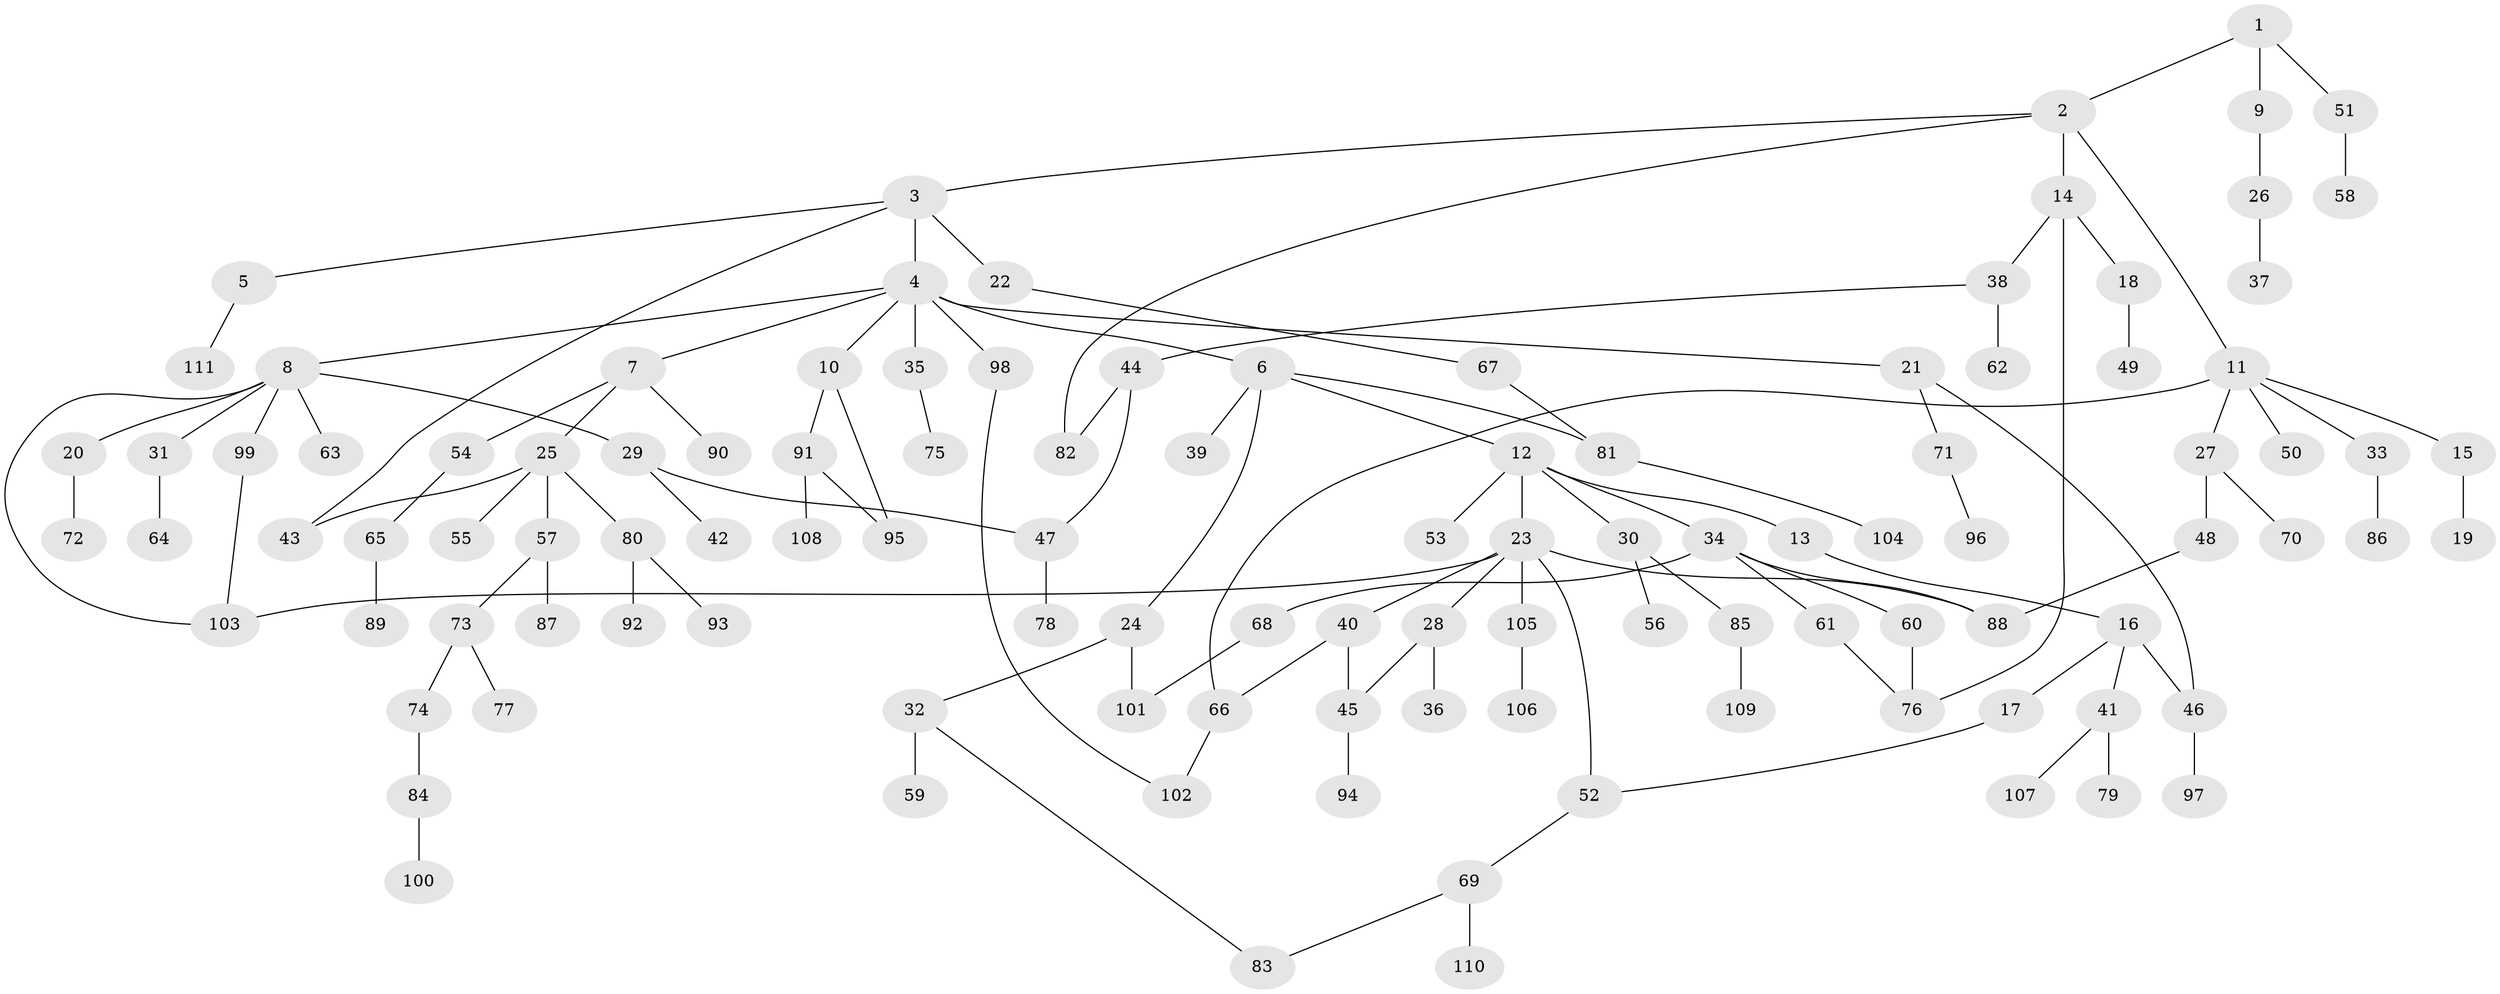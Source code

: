 // Generated by graph-tools (version 1.1) at 2025/13/03/09/25 04:13:21]
// undirected, 111 vertices, 128 edges
graph export_dot {
graph [start="1"]
  node [color=gray90,style=filled];
  1;
  2;
  3;
  4;
  5;
  6;
  7;
  8;
  9;
  10;
  11;
  12;
  13;
  14;
  15;
  16;
  17;
  18;
  19;
  20;
  21;
  22;
  23;
  24;
  25;
  26;
  27;
  28;
  29;
  30;
  31;
  32;
  33;
  34;
  35;
  36;
  37;
  38;
  39;
  40;
  41;
  42;
  43;
  44;
  45;
  46;
  47;
  48;
  49;
  50;
  51;
  52;
  53;
  54;
  55;
  56;
  57;
  58;
  59;
  60;
  61;
  62;
  63;
  64;
  65;
  66;
  67;
  68;
  69;
  70;
  71;
  72;
  73;
  74;
  75;
  76;
  77;
  78;
  79;
  80;
  81;
  82;
  83;
  84;
  85;
  86;
  87;
  88;
  89;
  90;
  91;
  92;
  93;
  94;
  95;
  96;
  97;
  98;
  99;
  100;
  101;
  102;
  103;
  104;
  105;
  106;
  107;
  108;
  109;
  110;
  111;
  1 -- 2;
  1 -- 9;
  1 -- 51;
  2 -- 3;
  2 -- 11;
  2 -- 14;
  2 -- 82;
  3 -- 4;
  3 -- 5;
  3 -- 22;
  3 -- 43;
  4 -- 6;
  4 -- 7;
  4 -- 8;
  4 -- 10;
  4 -- 21;
  4 -- 35;
  4 -- 98;
  5 -- 111;
  6 -- 12;
  6 -- 24;
  6 -- 39;
  6 -- 81;
  7 -- 25;
  7 -- 54;
  7 -- 90;
  8 -- 20;
  8 -- 29;
  8 -- 31;
  8 -- 63;
  8 -- 99;
  8 -- 103;
  9 -- 26;
  10 -- 91;
  10 -- 95;
  11 -- 15;
  11 -- 27;
  11 -- 33;
  11 -- 50;
  11 -- 66;
  12 -- 13;
  12 -- 23;
  12 -- 30;
  12 -- 34;
  12 -- 53;
  13 -- 16;
  14 -- 18;
  14 -- 38;
  14 -- 76;
  15 -- 19;
  16 -- 17;
  16 -- 41;
  16 -- 46;
  17 -- 52;
  18 -- 49;
  20 -- 72;
  21 -- 46;
  21 -- 71;
  22 -- 67;
  23 -- 28;
  23 -- 40;
  23 -- 52;
  23 -- 88;
  23 -- 103;
  23 -- 105;
  24 -- 32;
  24 -- 101;
  25 -- 43;
  25 -- 55;
  25 -- 57;
  25 -- 80;
  26 -- 37;
  27 -- 48;
  27 -- 70;
  28 -- 36;
  28 -- 45;
  29 -- 42;
  29 -- 47;
  30 -- 56;
  30 -- 85;
  31 -- 64;
  32 -- 59;
  32 -- 83;
  33 -- 86;
  34 -- 60;
  34 -- 61;
  34 -- 68;
  34 -- 88;
  35 -- 75;
  38 -- 44;
  38 -- 62;
  40 -- 45;
  40 -- 66;
  41 -- 79;
  41 -- 107;
  44 -- 47;
  44 -- 82;
  45 -- 94;
  46 -- 97;
  47 -- 78;
  48 -- 88;
  51 -- 58;
  52 -- 69;
  54 -- 65;
  57 -- 73;
  57 -- 87;
  60 -- 76;
  61 -- 76;
  65 -- 89;
  66 -- 102;
  67 -- 81;
  68 -- 101;
  69 -- 83;
  69 -- 110;
  71 -- 96;
  73 -- 74;
  73 -- 77;
  74 -- 84;
  80 -- 92;
  80 -- 93;
  81 -- 104;
  84 -- 100;
  85 -- 109;
  91 -- 95;
  91 -- 108;
  98 -- 102;
  99 -- 103;
  105 -- 106;
}
